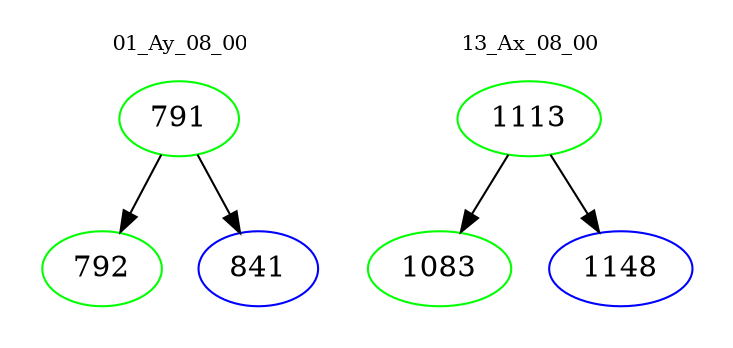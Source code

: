 digraph{
subgraph cluster_0 {
color = white
label = "01_Ay_08_00";
fontsize=10;
T0_791 [label="791", color="green"]
T0_791 -> T0_792 [color="black"]
T0_792 [label="792", color="green"]
T0_791 -> T0_841 [color="black"]
T0_841 [label="841", color="blue"]
}
subgraph cluster_1 {
color = white
label = "13_Ax_08_00";
fontsize=10;
T1_1113 [label="1113", color="green"]
T1_1113 -> T1_1083 [color="black"]
T1_1083 [label="1083", color="green"]
T1_1113 -> T1_1148 [color="black"]
T1_1148 [label="1148", color="blue"]
}
}
